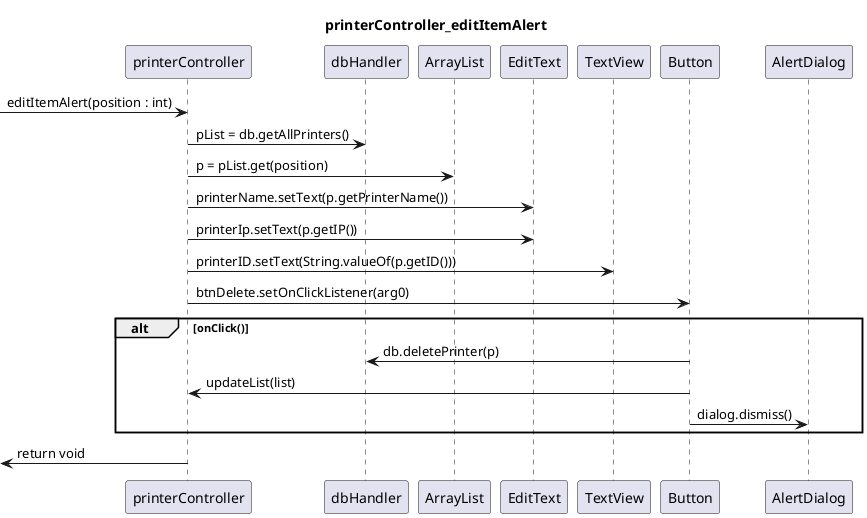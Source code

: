 @startuml
title printerController_editItemAlert
->printerController: editItemAlert(position : int)
printerController -> dbHandler : pList = db.getAllPrinters()
printerController -> ArrayList : p = pList.get(position)
printerController -> EditText : printerName.setText(p.getPrinterName())
printerController -> EditText : printerIp.setText(p.getIP())
printerController -> TextView : printerID.setText(String.valueOf(p.getID()))
printerController -> Button : btnDelete.setOnClickListener(arg0)
alt onClick()
Button -> dbHandler : db.deletePrinter(p)
Button -> printerController : updateList(list)
Button -> AlertDialog : dialog.dismiss()
end
<- printerController : return void
@enduml